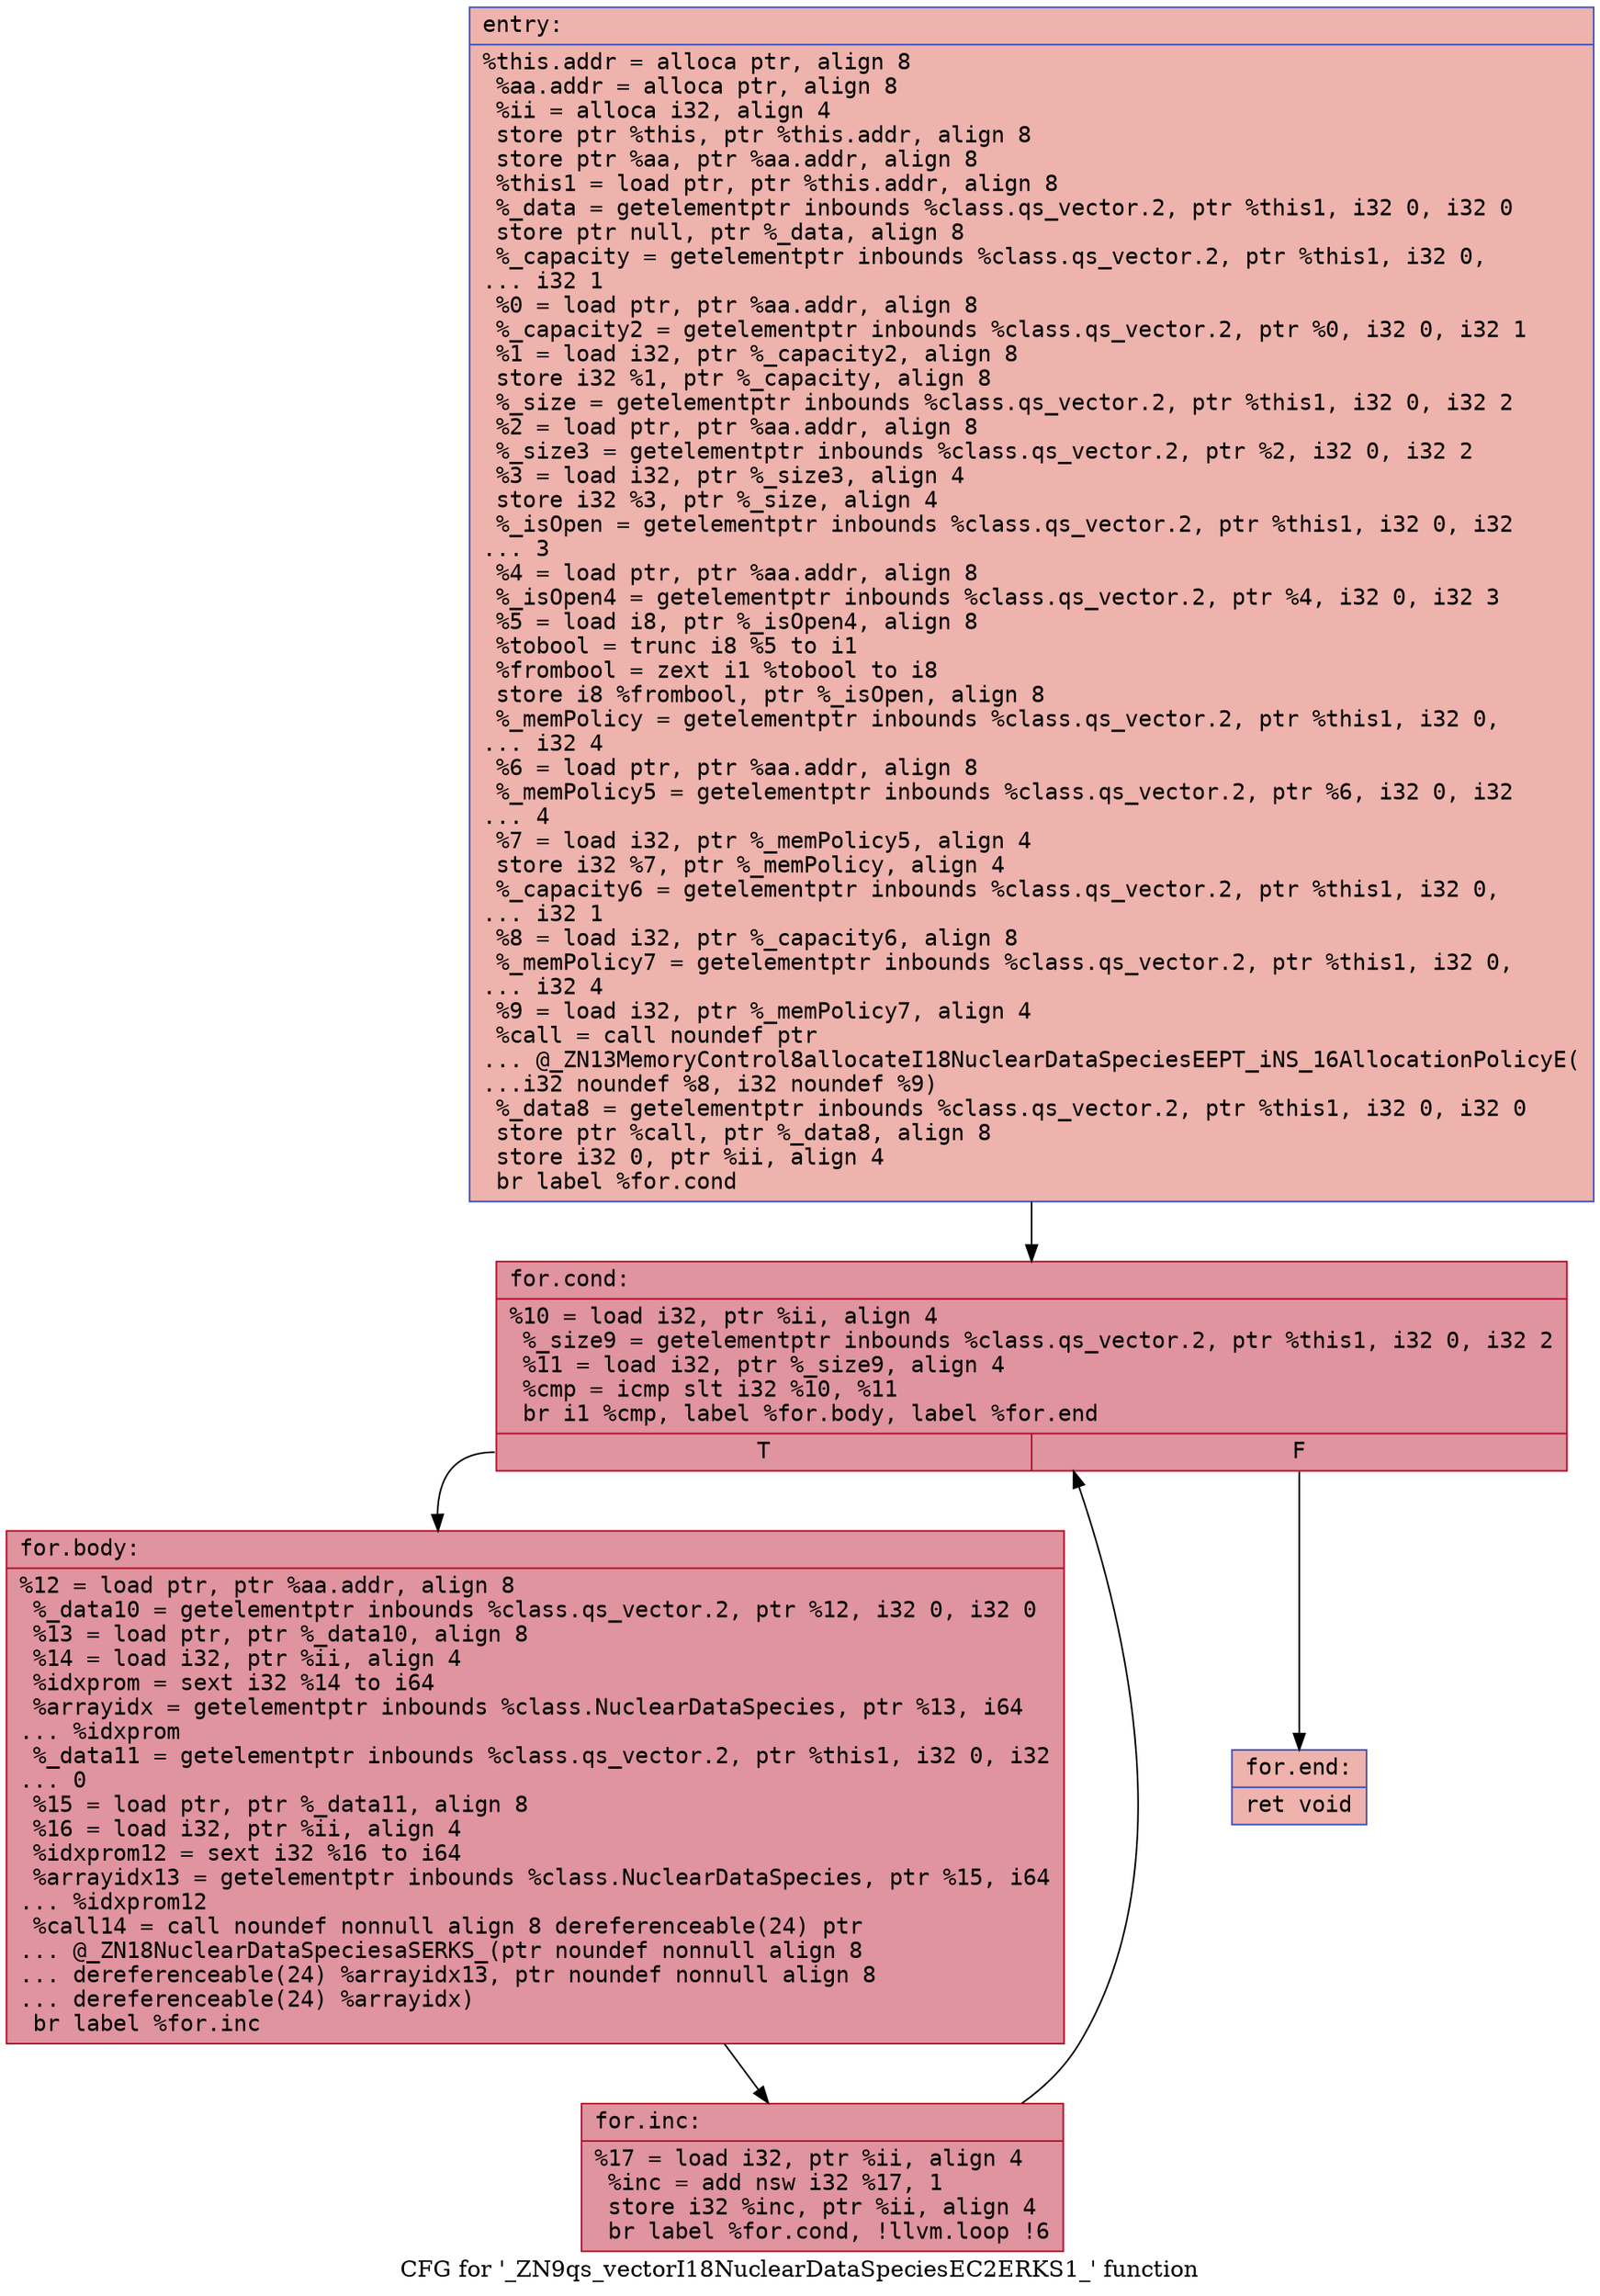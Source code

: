 digraph "CFG for '_ZN9qs_vectorI18NuclearDataSpeciesEC2ERKS1_' function" {
	label="CFG for '_ZN9qs_vectorI18NuclearDataSpeciesEC2ERKS1_' function";

	Node0x55cf634334d0 [shape=record,color="#3d50c3ff", style=filled, fillcolor="#d6524470" fontname="Courier",label="{entry:\l|  %this.addr = alloca ptr, align 8\l  %aa.addr = alloca ptr, align 8\l  %ii = alloca i32, align 4\l  store ptr %this, ptr %this.addr, align 8\l  store ptr %aa, ptr %aa.addr, align 8\l  %this1 = load ptr, ptr %this.addr, align 8\l  %_data = getelementptr inbounds %class.qs_vector.2, ptr %this1, i32 0, i32 0\l  store ptr null, ptr %_data, align 8\l  %_capacity = getelementptr inbounds %class.qs_vector.2, ptr %this1, i32 0,\l... i32 1\l  %0 = load ptr, ptr %aa.addr, align 8\l  %_capacity2 = getelementptr inbounds %class.qs_vector.2, ptr %0, i32 0, i32 1\l  %1 = load i32, ptr %_capacity2, align 8\l  store i32 %1, ptr %_capacity, align 8\l  %_size = getelementptr inbounds %class.qs_vector.2, ptr %this1, i32 0, i32 2\l  %2 = load ptr, ptr %aa.addr, align 8\l  %_size3 = getelementptr inbounds %class.qs_vector.2, ptr %2, i32 0, i32 2\l  %3 = load i32, ptr %_size3, align 4\l  store i32 %3, ptr %_size, align 4\l  %_isOpen = getelementptr inbounds %class.qs_vector.2, ptr %this1, i32 0, i32\l... 3\l  %4 = load ptr, ptr %aa.addr, align 8\l  %_isOpen4 = getelementptr inbounds %class.qs_vector.2, ptr %4, i32 0, i32 3\l  %5 = load i8, ptr %_isOpen4, align 8\l  %tobool = trunc i8 %5 to i1\l  %frombool = zext i1 %tobool to i8\l  store i8 %frombool, ptr %_isOpen, align 8\l  %_memPolicy = getelementptr inbounds %class.qs_vector.2, ptr %this1, i32 0,\l... i32 4\l  %6 = load ptr, ptr %aa.addr, align 8\l  %_memPolicy5 = getelementptr inbounds %class.qs_vector.2, ptr %6, i32 0, i32\l... 4\l  %7 = load i32, ptr %_memPolicy5, align 4\l  store i32 %7, ptr %_memPolicy, align 4\l  %_capacity6 = getelementptr inbounds %class.qs_vector.2, ptr %this1, i32 0,\l... i32 1\l  %8 = load i32, ptr %_capacity6, align 8\l  %_memPolicy7 = getelementptr inbounds %class.qs_vector.2, ptr %this1, i32 0,\l... i32 4\l  %9 = load i32, ptr %_memPolicy7, align 4\l  %call = call noundef ptr\l... @_ZN13MemoryControl8allocateI18NuclearDataSpeciesEEPT_iNS_16AllocationPolicyE(\l...i32 noundef %8, i32 noundef %9)\l  %_data8 = getelementptr inbounds %class.qs_vector.2, ptr %this1, i32 0, i32 0\l  store ptr %call, ptr %_data8, align 8\l  store i32 0, ptr %ii, align 4\l  br label %for.cond\l}"];
	Node0x55cf634334d0 -> Node0x55cf634350a0[tooltip="entry -> for.cond\nProbability 100.00%" ];
	Node0x55cf634350a0 [shape=record,color="#b70d28ff", style=filled, fillcolor="#b70d2870" fontname="Courier",label="{for.cond:\l|  %10 = load i32, ptr %ii, align 4\l  %_size9 = getelementptr inbounds %class.qs_vector.2, ptr %this1, i32 0, i32 2\l  %11 = load i32, ptr %_size9, align 4\l  %cmp = icmp slt i32 %10, %11\l  br i1 %cmp, label %for.body, label %for.end\l|{<s0>T|<s1>F}}"];
	Node0x55cf634350a0:s0 -> Node0x55cf63434190[tooltip="for.cond -> for.body\nProbability 96.88%" ];
	Node0x55cf634350a0:s1 -> Node0x55cf63434210[tooltip="for.cond -> for.end\nProbability 3.12%" ];
	Node0x55cf63434190 [shape=record,color="#b70d28ff", style=filled, fillcolor="#b70d2870" fontname="Courier",label="{for.body:\l|  %12 = load ptr, ptr %aa.addr, align 8\l  %_data10 = getelementptr inbounds %class.qs_vector.2, ptr %12, i32 0, i32 0\l  %13 = load ptr, ptr %_data10, align 8\l  %14 = load i32, ptr %ii, align 4\l  %idxprom = sext i32 %14 to i64\l  %arrayidx = getelementptr inbounds %class.NuclearDataSpecies, ptr %13, i64\l... %idxprom\l  %_data11 = getelementptr inbounds %class.qs_vector.2, ptr %this1, i32 0, i32\l... 0\l  %15 = load ptr, ptr %_data11, align 8\l  %16 = load i32, ptr %ii, align 4\l  %idxprom12 = sext i32 %16 to i64\l  %arrayidx13 = getelementptr inbounds %class.NuclearDataSpecies, ptr %15, i64\l... %idxprom12\l  %call14 = call noundef nonnull align 8 dereferenceable(24) ptr\l... @_ZN18NuclearDataSpeciesaSERKS_(ptr noundef nonnull align 8\l... dereferenceable(24) %arrayidx13, ptr noundef nonnull align 8\l... dereferenceable(24) %arrayidx)\l  br label %for.inc\l}"];
	Node0x55cf63434190 -> Node0x55cf63436080[tooltip="for.body -> for.inc\nProbability 100.00%" ];
	Node0x55cf63436080 [shape=record,color="#b70d28ff", style=filled, fillcolor="#b70d2870" fontname="Courier",label="{for.inc:\l|  %17 = load i32, ptr %ii, align 4\l  %inc = add nsw i32 %17, 1\l  store i32 %inc, ptr %ii, align 4\l  br label %for.cond, !llvm.loop !6\l}"];
	Node0x55cf63436080 -> Node0x55cf634350a0[tooltip="for.inc -> for.cond\nProbability 100.00%" ];
	Node0x55cf63434210 [shape=record,color="#3d50c3ff", style=filled, fillcolor="#d6524470" fontname="Courier",label="{for.end:\l|  ret void\l}"];
}
